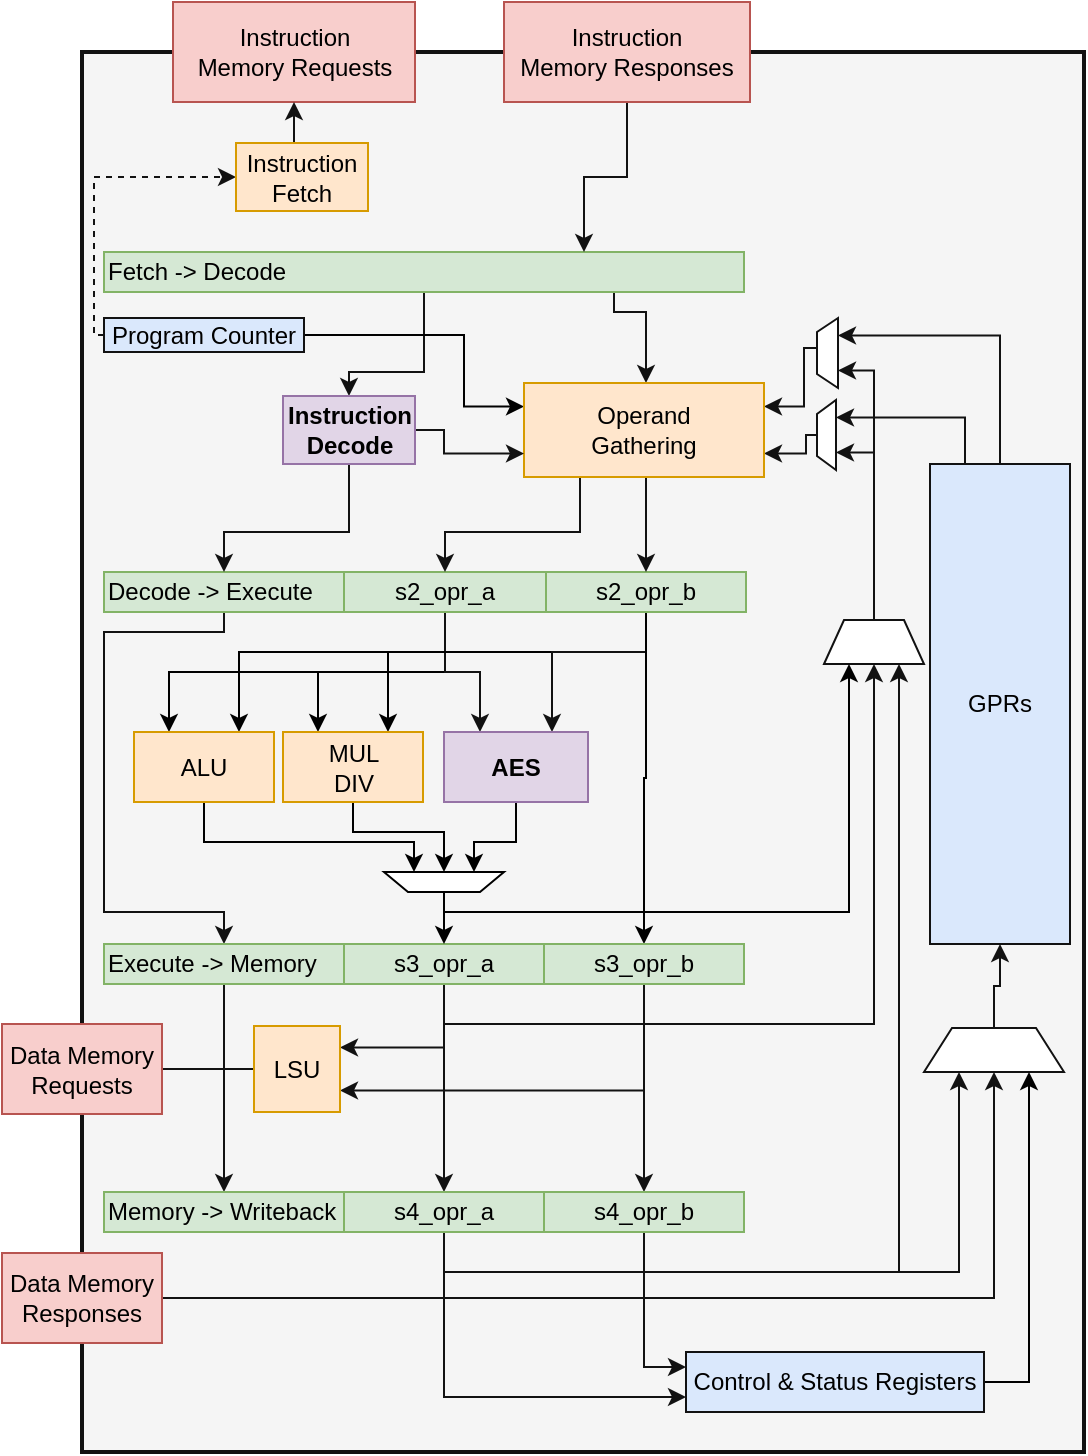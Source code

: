 <mxfile version="12.9.3" type="device"><diagram id="CZHQUkZ-xj0VN-0JZ2uL" name="Page-1"><mxGraphModel dx="981" dy="588" grid="1" gridSize="10" guides="1" tooltips="1" connect="1" arrows="1" fold="1" page="1" pageScale="1" pageWidth="1200" pageHeight="800" math="0" shadow="0"><root><mxCell id="0"/><mxCell id="1" parent="0"/><mxCell id="GCxj3VuQhJiGmiso9Ffn-92" value="" style="rounded=0;whiteSpace=wrap;html=1;strokeWidth=2;fillColor=#f5f5f5;align=left;strokeColor=#121212;fontColor=#333333;" parent="1" vertex="1"><mxGeometry x="129" y="60" width="501" height="700" as="geometry"/></mxCell><mxCell id="Piux-28Qpcoe-0dW6Mhu-33" style="edgeStyle=orthogonalEdgeStyle;rounded=0;orthogonalLoop=1;jettySize=auto;html=1;exitX=0.75;exitY=1;exitDx=0;exitDy=0;strokeColor=#121212;" parent="1" source="GCxj3VuQhJiGmiso9Ffn-1" target="Piux-28Qpcoe-0dW6Mhu-32" edge="1"><mxGeometry relative="1" as="geometry"><Array as="points"><mxPoint x="395" y="190"/><mxPoint x="411" y="190"/></Array></mxGeometry></mxCell><mxCell id="Piux-28Qpcoe-0dW6Mhu-42" style="edgeStyle=orthogonalEdgeStyle;rounded=0;orthogonalLoop=1;jettySize=auto;html=1;exitX=0.5;exitY=1;exitDx=0;exitDy=0;entryX=0.5;entryY=0;entryDx=0;entryDy=0;strokeColor=#121212;" parent="1" source="GCxj3VuQhJiGmiso9Ffn-1" target="Piux-28Qpcoe-0dW6Mhu-41" edge="1"><mxGeometry relative="1" as="geometry"><Array as="points"><mxPoint x="300" y="220"/><mxPoint x="263" y="220"/></Array></mxGeometry></mxCell><mxCell id="GCxj3VuQhJiGmiso9Ffn-1" value="Fetch -&amp;gt; Decode" style="rounded=0;whiteSpace=wrap;html=1;align=left;strokeColor=#82b366;fillColor=#d5e8d4;" parent="1" vertex="1"><mxGeometry x="140" y="160" width="320" height="20" as="geometry"/></mxCell><mxCell id="GCxj3VuQhJiGmiso9Ffn-59" style="edgeStyle=orthogonalEdgeStyle;rounded=0;orthogonalLoop=1;jettySize=auto;html=1;exitX=0.5;exitY=1;exitDx=0;exitDy=0;strokeColor=#121212;entryX=0.5;entryY=0;entryDx=0;entryDy=0;" parent="1" source="GCxj3VuQhJiGmiso9Ffn-2" target="GCxj3VuQhJiGmiso9Ffn-6" edge="1"><mxGeometry relative="1" as="geometry"><Array as="points"><mxPoint x="200" y="350"/><mxPoint x="140" y="350"/><mxPoint x="140" y="490"/><mxPoint x="200" y="490"/></Array></mxGeometry></mxCell><mxCell id="GCxj3VuQhJiGmiso9Ffn-2" value="Decode -&amp;gt; Execute" style="rounded=0;whiteSpace=wrap;html=1;align=left;strokeColor=#82b366;fillColor=#d5e8d4;" parent="1" vertex="1"><mxGeometry x="140" y="320" width="120" height="20" as="geometry"/></mxCell><mxCell id="YfznpI85A1KDoNZVapHy-4" style="edgeStyle=orthogonalEdgeStyle;rounded=0;orthogonalLoop=1;jettySize=auto;html=1;exitX=0.5;exitY=1;exitDx=0;exitDy=0;entryX=0.25;entryY=0;entryDx=0;entryDy=0;" parent="1" source="GCxj3VuQhJiGmiso9Ffn-3" target="Piux-28Qpcoe-0dW6Mhu-3" edge="1"><mxGeometry relative="1" as="geometry"/></mxCell><mxCell id="YfznpI85A1KDoNZVapHy-5" style="edgeStyle=orthogonalEdgeStyle;rounded=0;orthogonalLoop=1;jettySize=auto;html=1;exitX=0.5;exitY=1;exitDx=0;exitDy=0;entryX=0.25;entryY=0;entryDx=0;entryDy=0;" parent="1" source="GCxj3VuQhJiGmiso9Ffn-3" target="Piux-28Qpcoe-0dW6Mhu-7" edge="1"><mxGeometry relative="1" as="geometry"/></mxCell><mxCell id="YfznpI85A1KDoNZVapHy-6" style="edgeStyle=orthogonalEdgeStyle;rounded=0;orthogonalLoop=1;jettySize=auto;html=1;exitX=0.5;exitY=1;exitDx=0;exitDy=0;entryX=0.25;entryY=0;entryDx=0;entryDy=0;fillColor=#f8cecc;strokeColor=#121212;" parent="1" source="GCxj3VuQhJiGmiso9Ffn-3" target="Piux-28Qpcoe-0dW6Mhu-4" edge="1"><mxGeometry relative="1" as="geometry"/></mxCell><mxCell id="GCxj3VuQhJiGmiso9Ffn-3" value="s2_opr_a" style="rounded=0;whiteSpace=wrap;html=1;strokeColor=#82b366;fillColor=#d5e8d4;" parent="1" vertex="1"><mxGeometry x="260" y="320" width="101" height="20" as="geometry"/></mxCell><mxCell id="YfznpI85A1KDoNZVapHy-7" style="edgeStyle=orthogonalEdgeStyle;rounded=0;orthogonalLoop=1;jettySize=auto;html=1;exitX=0.5;exitY=1;exitDx=0;exitDy=0;entryX=0.75;entryY=0;entryDx=0;entryDy=0;" parent="1" source="GCxj3VuQhJiGmiso9Ffn-4" target="Piux-28Qpcoe-0dW6Mhu-3" edge="1"><mxGeometry relative="1" as="geometry"><Array as="points"><mxPoint x="411" y="360"/><mxPoint x="208" y="360"/></Array></mxGeometry></mxCell><mxCell id="YfznpI85A1KDoNZVapHy-8" style="edgeStyle=orthogonalEdgeStyle;rounded=0;orthogonalLoop=1;jettySize=auto;html=1;exitX=0.5;exitY=1;exitDx=0;exitDy=0;entryX=0.75;entryY=0;entryDx=0;entryDy=0;" parent="1" source="GCxj3VuQhJiGmiso9Ffn-4" target="Piux-28Qpcoe-0dW6Mhu-7" edge="1"><mxGeometry relative="1" as="geometry"><Array as="points"><mxPoint x="411" y="360"/><mxPoint x="282" y="360"/></Array></mxGeometry></mxCell><mxCell id="YfznpI85A1KDoNZVapHy-9" style="edgeStyle=orthogonalEdgeStyle;rounded=0;orthogonalLoop=1;jettySize=auto;html=1;exitX=0.5;exitY=1;exitDx=0;exitDy=0;entryX=0.75;entryY=0;entryDx=0;entryDy=0;fillColor=#f8cecc;strokeColor=#121212;" parent="1" source="GCxj3VuQhJiGmiso9Ffn-4" target="Piux-28Qpcoe-0dW6Mhu-4" edge="1"><mxGeometry relative="1" as="geometry"><Array as="points"><mxPoint x="411" y="360"/><mxPoint x="364" y="360"/></Array></mxGeometry></mxCell><mxCell id="YfznpI85A1KDoNZVapHy-21" style="edgeStyle=orthogonalEdgeStyle;rounded=0;orthogonalLoop=1;jettySize=auto;html=1;exitX=0.5;exitY=1;exitDx=0;exitDy=0;entryX=0.5;entryY=0;entryDx=0;entryDy=0;" parent="1" source="GCxj3VuQhJiGmiso9Ffn-4" target="GCxj3VuQhJiGmiso9Ffn-8" edge="1"><mxGeometry relative="1" as="geometry"><mxPoint x="425" y="470" as="targetPoint"/></mxGeometry></mxCell><mxCell id="GCxj3VuQhJiGmiso9Ffn-4" value="s2_opr_b" style="rounded=0;whiteSpace=wrap;html=1;strokeColor=#82b366;fillColor=#d5e8d4;" parent="1" vertex="1"><mxGeometry x="361" y="320" width="100" height="20" as="geometry"/></mxCell><mxCell id="GCxj3VuQhJiGmiso9Ffn-60" style="edgeStyle=orthogonalEdgeStyle;rounded=0;orthogonalLoop=1;jettySize=auto;html=1;exitX=0.5;exitY=1;exitDx=0;exitDy=0;entryX=0.5;entryY=0;entryDx=0;entryDy=0;strokeColor=#121212;" parent="1" source="GCxj3VuQhJiGmiso9Ffn-6" target="GCxj3VuQhJiGmiso9Ffn-10" edge="1"><mxGeometry relative="1" as="geometry"/></mxCell><mxCell id="GCxj3VuQhJiGmiso9Ffn-6" value="Execute -&amp;gt; Memory" style="rounded=0;whiteSpace=wrap;html=1;align=left;strokeColor=#82b366;fillColor=#d5e8d4;" parent="1" vertex="1"><mxGeometry x="140" y="506" width="120" height="20" as="geometry"/></mxCell><mxCell id="GCxj3VuQhJiGmiso9Ffn-32" style="edgeStyle=orthogonalEdgeStyle;rounded=0;orthogonalLoop=1;jettySize=auto;html=1;exitX=0.5;exitY=1;exitDx=0;exitDy=0;fillColor=#f8cecc;strokeColor=#121212;" parent="1" source="GCxj3VuQhJiGmiso9Ffn-7" target="GCxj3VuQhJiGmiso9Ffn-11" edge="1"><mxGeometry relative="1" as="geometry"/></mxCell><mxCell id="GCxj3VuQhJiGmiso9Ffn-49" style="edgeStyle=orthogonalEdgeStyle;rounded=0;orthogonalLoop=1;jettySize=auto;html=1;exitX=0.5;exitY=1;exitDx=0;exitDy=0;entryX=1;entryY=0.25;entryDx=0;entryDy=0;fillColor=#f8cecc;strokeColor=#121212;" parent="1" source="GCxj3VuQhJiGmiso9Ffn-7" target="GCxj3VuQhJiGmiso9Ffn-34" edge="1"><mxGeometry relative="1" as="geometry"/></mxCell><mxCell id="GCxj3VuQhJiGmiso9Ffn-72" style="edgeStyle=orthogonalEdgeStyle;rounded=0;orthogonalLoop=1;jettySize=auto;html=1;exitX=0.5;exitY=1;exitDx=0;exitDy=0;entryX=0.5;entryY=1;entryDx=0;entryDy=0;fillColor=#f8cecc;strokeColor=#121212;" parent="1" source="GCxj3VuQhJiGmiso9Ffn-7" target="GCxj3VuQhJiGmiso9Ffn-66" edge="1"><mxGeometry relative="1" as="geometry"/></mxCell><mxCell id="GCxj3VuQhJiGmiso9Ffn-7" value="s3_opr_a" style="rounded=0;whiteSpace=wrap;html=1;strokeColor=#82b366;fillColor=#d5e8d4;" parent="1" vertex="1"><mxGeometry x="260" y="506" width="100" height="20" as="geometry"/></mxCell><mxCell id="GCxj3VuQhJiGmiso9Ffn-33" style="edgeStyle=orthogonalEdgeStyle;rounded=0;orthogonalLoop=1;jettySize=auto;html=1;exitX=0.5;exitY=1;exitDx=0;exitDy=0;entryX=0.5;entryY=0;entryDx=0;entryDy=0;strokeColor=#121212;fillColor=#f8cecc;" parent="1" source="GCxj3VuQhJiGmiso9Ffn-8" target="GCxj3VuQhJiGmiso9Ffn-12" edge="1"><mxGeometry relative="1" as="geometry"/></mxCell><mxCell id="GCxj3VuQhJiGmiso9Ffn-50" style="edgeStyle=orthogonalEdgeStyle;rounded=0;orthogonalLoop=1;jettySize=auto;html=1;exitX=0.5;exitY=1;exitDx=0;exitDy=0;entryX=1;entryY=0.75;entryDx=0;entryDy=0;fillColor=#f8cecc;strokeColor=#121212;" parent="1" source="GCxj3VuQhJiGmiso9Ffn-8" target="GCxj3VuQhJiGmiso9Ffn-34" edge="1"><mxGeometry relative="1" as="geometry"/></mxCell><mxCell id="GCxj3VuQhJiGmiso9Ffn-8" value="s3_opr_b" style="rounded=0;whiteSpace=wrap;html=1;strokeColor=#82b366;fillColor=#d5e8d4;" parent="1" vertex="1"><mxGeometry x="360" y="506" width="100" height="20" as="geometry"/></mxCell><mxCell id="GCxj3VuQhJiGmiso9Ffn-10" value="Memory -&amp;gt; Writeback" style="rounded=0;whiteSpace=wrap;html=1;align=left;strokeColor=#82b366;fillColor=#d5e8d4;" parent="1" vertex="1"><mxGeometry x="140" y="630" width="120" height="20" as="geometry"/></mxCell><mxCell id="GCxj3VuQhJiGmiso9Ffn-71" style="edgeStyle=orthogonalEdgeStyle;rounded=0;orthogonalLoop=1;jettySize=auto;html=1;exitX=0.5;exitY=1;exitDx=0;exitDy=0;entryX=0.75;entryY=1;entryDx=0;entryDy=0;fillColor=#f8cecc;strokeColor=#121212;" parent="1" source="GCxj3VuQhJiGmiso9Ffn-11" target="GCxj3VuQhJiGmiso9Ffn-66" edge="1"><mxGeometry relative="1" as="geometry"/></mxCell><mxCell id="GCxj3VuQhJiGmiso9Ffn-87" style="edgeStyle=orthogonalEdgeStyle;rounded=0;orthogonalLoop=1;jettySize=auto;html=1;exitX=0.5;exitY=1;exitDx=0;exitDy=0;entryX=0.25;entryY=1;entryDx=0;entryDy=0;fillColor=#f8cecc;strokeColor=#121212;" parent="1" source="GCxj3VuQhJiGmiso9Ffn-11" target="GCxj3VuQhJiGmiso9Ffn-85" edge="1"><mxGeometry relative="1" as="geometry"><mxPoint x="576.25" y="640" as="targetPoint"/></mxGeometry></mxCell><mxCell id="Piux-28Qpcoe-0dW6Mhu-52" style="edgeStyle=orthogonalEdgeStyle;rounded=0;orthogonalLoop=1;jettySize=auto;html=1;exitX=0.5;exitY=1;exitDx=0;exitDy=0;entryX=0;entryY=0.75;entryDx=0;entryDy=0;strokeColor=#121212;" parent="1" source="GCxj3VuQhJiGmiso9Ffn-11" target="Piux-28Qpcoe-0dW6Mhu-50" edge="1"><mxGeometry relative="1" as="geometry"/></mxCell><mxCell id="GCxj3VuQhJiGmiso9Ffn-11" value="s4_opr_a" style="rounded=0;whiteSpace=wrap;html=1;strokeColor=#82b366;fillColor=#d5e8d4;" parent="1" vertex="1"><mxGeometry x="260" y="630" width="100" height="20" as="geometry"/></mxCell><mxCell id="Piux-28Qpcoe-0dW6Mhu-51" style="edgeStyle=orthogonalEdgeStyle;rounded=0;orthogonalLoop=1;jettySize=auto;html=1;exitX=0.5;exitY=1;exitDx=0;exitDy=0;entryX=0;entryY=0.25;entryDx=0;entryDy=0;strokeColor=#121212;" parent="1" source="GCxj3VuQhJiGmiso9Ffn-12" target="Piux-28Qpcoe-0dW6Mhu-50" edge="1"><mxGeometry relative="1" as="geometry"/></mxCell><mxCell id="GCxj3VuQhJiGmiso9Ffn-12" value="s4_opr_b" style="rounded=0;whiteSpace=wrap;html=1;strokeColor=#82b366;fillColor=#d5e8d4;" parent="1" vertex="1"><mxGeometry x="360" y="630" width="100" height="20" as="geometry"/></mxCell><mxCell id="GCxj3VuQhJiGmiso9Ffn-75" style="edgeStyle=orthogonalEdgeStyle;rounded=0;orthogonalLoop=1;jettySize=auto;html=1;exitX=0.25;exitY=0;exitDx=0;exitDy=0;entryX=0.75;entryY=1;entryDx=0;entryDy=0;fillColor=#f8cecc;strokeColor=#121212;" parent="1" source="GCxj3VuQhJiGmiso9Ffn-19" target="GCxj3VuQhJiGmiso9Ffn-68" edge="1"><mxGeometry relative="1" as="geometry"/></mxCell><mxCell id="GCxj3VuQhJiGmiso9Ffn-76" style="edgeStyle=orthogonalEdgeStyle;rounded=0;orthogonalLoop=1;jettySize=auto;html=1;exitX=0.5;exitY=0;exitDx=0;exitDy=0;entryX=0.75;entryY=1;entryDx=0;entryDy=0;fillColor=#f8cecc;strokeColor=#121212;" parent="1" source="GCxj3VuQhJiGmiso9Ffn-19" target="GCxj3VuQhJiGmiso9Ffn-69" edge="1"><mxGeometry relative="1" as="geometry"/></mxCell><mxCell id="GCxj3VuQhJiGmiso9Ffn-19" value="GPRs" style="rounded=0;whiteSpace=wrap;html=1;align=center;fillColor=#dae8fc;strokeColor=#121212;" parent="1" vertex="1"><mxGeometry x="553.0" y="266" width="70" height="240" as="geometry"/></mxCell><mxCell id="GCxj3VuQhJiGmiso9Ffn-51" style="edgeStyle=orthogonalEdgeStyle;rounded=0;orthogonalLoop=1;jettySize=auto;html=1;entryX=1;entryY=0.5;entryDx=0;entryDy=0;fillColor=#f8cecc;strokeColor=#121212;" parent="1" source="GCxj3VuQhJiGmiso9Ffn-34" edge="1"><mxGeometry relative="1" as="geometry"><mxPoint x="160" y="568.5" as="targetPoint"/></mxGeometry></mxCell><mxCell id="GCxj3VuQhJiGmiso9Ffn-34" value="LSU" style="whiteSpace=wrap;html=1;aspect=fixed;align=center;strokeColor=#d79b00;fillColor=#ffe6cc;" parent="1" vertex="1"><mxGeometry x="215" y="547" width="43" height="43" as="geometry"/></mxCell><mxCell id="GCxj3VuQhJiGmiso9Ffn-52" value="Data Memory&lt;br&gt;Requests" style="rounded=0;whiteSpace=wrap;html=1;align=center;strokeColor=#b85450;fillColor=#f8cecc;" parent="1" vertex="1"><mxGeometry x="89" y="546" width="80" height="45" as="geometry"/></mxCell><mxCell id="eDpzbojS35w9JVS2Q2YY-2" style="edgeStyle=orthogonalEdgeStyle;rounded=0;orthogonalLoop=1;jettySize=auto;html=1;exitX=0.5;exitY=0;exitDx=0;exitDy=0;entryX=0.25;entryY=1;entryDx=0;entryDy=0;strokeColor=#121212;" parent="1" source="GCxj3VuQhJiGmiso9Ffn-66" target="GCxj3VuQhJiGmiso9Ffn-68" edge="1"><mxGeometry relative="1" as="geometry"><Array as="points"><mxPoint x="525" y="260"/></Array></mxGeometry></mxCell><mxCell id="eDpzbojS35w9JVS2Q2YY-3" style="edgeStyle=orthogonalEdgeStyle;rounded=0;orthogonalLoop=1;jettySize=auto;html=1;exitX=0.5;exitY=0;exitDx=0;exitDy=0;entryX=0.25;entryY=1;entryDx=0;entryDy=0;strokeColor=#121212;" parent="1" source="GCxj3VuQhJiGmiso9Ffn-66" target="GCxj3VuQhJiGmiso9Ffn-69" edge="1"><mxGeometry relative="1" as="geometry"><Array as="points"><mxPoint x="525" y="219"/></Array></mxGeometry></mxCell><mxCell id="GCxj3VuQhJiGmiso9Ffn-66" value="" style="shape=trapezoid;perimeter=trapezoidPerimeter;whiteSpace=wrap;html=1;align=center;strokeColor=#121212;" parent="1" vertex="1"><mxGeometry x="500" y="344" width="50" height="22" as="geometry"/></mxCell><mxCell id="Piux-28Qpcoe-0dW6Mhu-36" style="edgeStyle=orthogonalEdgeStyle;rounded=0;orthogonalLoop=1;jettySize=auto;html=1;exitX=0.5;exitY=0;exitDx=0;exitDy=0;entryX=1;entryY=0.75;entryDx=0;entryDy=0;fillColor=#f8cecc;strokeColor=#121212;" parent="1" source="GCxj3VuQhJiGmiso9Ffn-68" target="Piux-28Qpcoe-0dW6Mhu-32" edge="1"><mxGeometry relative="1" as="geometry"><Array as="points"><mxPoint x="491" y="252"/><mxPoint x="491" y="261"/></Array></mxGeometry></mxCell><mxCell id="GCxj3VuQhJiGmiso9Ffn-68" value="" style="shape=trapezoid;perimeter=trapezoidPerimeter;whiteSpace=wrap;html=1;align=center;rotation=-90;strokeColor=#121212;" parent="1" vertex="1"><mxGeometry x="483.75" y="246.75" width="35" height="9.5" as="geometry"/></mxCell><mxCell id="Piux-28Qpcoe-0dW6Mhu-35" style="edgeStyle=orthogonalEdgeStyle;rounded=0;orthogonalLoop=1;jettySize=auto;html=1;exitX=0.5;exitY=0;exitDx=0;exitDy=0;entryX=1;entryY=0.25;entryDx=0;entryDy=0;fillColor=#f8cecc;strokeColor=#121212;" parent="1" source="GCxj3VuQhJiGmiso9Ffn-69" target="Piux-28Qpcoe-0dW6Mhu-32" edge="1"><mxGeometry relative="1" as="geometry"><Array as="points"><mxPoint x="506" y="208"/><mxPoint x="490" y="208"/><mxPoint x="490" y="219"/></Array></mxGeometry></mxCell><mxCell id="GCxj3VuQhJiGmiso9Ffn-69" value="" style="shape=trapezoid;perimeter=trapezoidPerimeter;whiteSpace=wrap;html=1;align=center;rotation=-90;strokeColor=#121212;" parent="1" vertex="1"><mxGeometry x="484.25" y="205.25" width="35" height="10.5" as="geometry"/></mxCell><mxCell id="GCxj3VuQhJiGmiso9Ffn-88" style="edgeStyle=orthogonalEdgeStyle;rounded=0;orthogonalLoop=1;jettySize=auto;html=1;exitX=1;exitY=0.5;exitDx=0;exitDy=0;fillColor=#f8cecc;strokeColor=#121212;entryX=0.5;entryY=1;entryDx=0;entryDy=0;" parent="1" source="GCxj3VuQhJiGmiso9Ffn-84" target="GCxj3VuQhJiGmiso9Ffn-85" edge="1"><mxGeometry relative="1" as="geometry"><mxPoint x="585" y="640" as="targetPoint"/></mxGeometry></mxCell><mxCell id="GCxj3VuQhJiGmiso9Ffn-84" value="Data Memory&lt;br&gt;Responses" style="rounded=0;whiteSpace=wrap;html=1;align=center;strokeColor=#b85450;fillColor=#f8cecc;" parent="1" vertex="1"><mxGeometry x="89" y="660.5" width="80" height="45" as="geometry"/></mxCell><mxCell id="GCxj3VuQhJiGmiso9Ffn-86" style="edgeStyle=orthogonalEdgeStyle;rounded=0;orthogonalLoop=1;jettySize=auto;html=1;exitX=0.5;exitY=0;exitDx=0;exitDy=0;entryX=0.5;entryY=1;entryDx=0;entryDy=0;fillColor=#f8cecc;strokeColor=#121212;" parent="1" source="GCxj3VuQhJiGmiso9Ffn-85" target="GCxj3VuQhJiGmiso9Ffn-19" edge="1"><mxGeometry relative="1" as="geometry"/></mxCell><mxCell id="GCxj3VuQhJiGmiso9Ffn-85" value="" style="shape=trapezoid;perimeter=trapezoidPerimeter;whiteSpace=wrap;html=1;align=center;rotation=0;strokeColor=#121212;" parent="1" vertex="1"><mxGeometry x="550" y="548" width="70" height="22" as="geometry"/></mxCell><mxCell id="Piux-28Qpcoe-0dW6Mhu-49" style="edgeStyle=orthogonalEdgeStyle;rounded=0;orthogonalLoop=1;jettySize=auto;html=1;exitX=0;exitY=0.5;exitDx=0;exitDy=0;entryX=0;entryY=0.5;entryDx=0;entryDy=0;dashed=1;strokeColor=#121212;" parent="1" source="Piux-28Qpcoe-0dW6Mhu-2" target="Piux-28Qpcoe-0dW6Mhu-45" edge="1"><mxGeometry relative="1" as="geometry"><Array as="points"><mxPoint x="135" y="202"/><mxPoint x="135" y="123"/></Array></mxGeometry></mxCell><mxCell id="WF6BkKz8lpOaiYUvejHZ-6" style="edgeStyle=orthogonalEdgeStyle;rounded=0;orthogonalLoop=1;jettySize=auto;html=1;exitX=1;exitY=0.5;exitDx=0;exitDy=0;entryX=0;entryY=0.25;entryDx=0;entryDy=0;" parent="1" source="Piux-28Qpcoe-0dW6Mhu-2" target="Piux-28Qpcoe-0dW6Mhu-32" edge="1"><mxGeometry relative="1" as="geometry"><Array as="points"><mxPoint x="320" y="202"/><mxPoint x="320" y="237"/></Array></mxGeometry></mxCell><mxCell id="Piux-28Qpcoe-0dW6Mhu-2" value="Program Counter" style="rounded=0;whiteSpace=wrap;html=1;fillColor=#dae8fc;strokeColor=#121212;" parent="1" vertex="1"><mxGeometry x="140" y="193" width="100" height="17" as="geometry"/></mxCell><mxCell id="YfznpI85A1KDoNZVapHy-15" style="edgeStyle=orthogonalEdgeStyle;rounded=0;orthogonalLoop=1;jettySize=auto;html=1;exitX=0.5;exitY=1;exitDx=0;exitDy=0;entryX=0.75;entryY=1;entryDx=0;entryDy=0;" parent="1" source="Piux-28Qpcoe-0dW6Mhu-3" target="YfznpI85A1KDoNZVapHy-13" edge="1"><mxGeometry relative="1" as="geometry"><Array as="points"><mxPoint x="190" y="455"/><mxPoint x="295" y="455"/></Array></mxGeometry></mxCell><mxCell id="Piux-28Qpcoe-0dW6Mhu-3" value="ALU" style="rounded=0;whiteSpace=wrap;html=1;strokeColor=#d79b00;fillColor=#ffe6cc;" parent="1" vertex="1"><mxGeometry x="155" y="400" width="70" height="35" as="geometry"/></mxCell><mxCell id="X82EPCpcbvfnft0zSIEk-1" style="edgeStyle=orthogonalEdgeStyle;rounded=0;orthogonalLoop=1;jettySize=auto;html=1;exitX=0.5;exitY=1;exitDx=0;exitDy=0;entryX=0.25;entryY=1;entryDx=0;entryDy=0;" edge="1" parent="1" source="Piux-28Qpcoe-0dW6Mhu-4" target="YfznpI85A1KDoNZVapHy-13"><mxGeometry relative="1" as="geometry"/></mxCell><mxCell id="Piux-28Qpcoe-0dW6Mhu-4" value="AES" style="rounded=0;whiteSpace=wrap;html=1;fillColor=#e1d5e7;strokeColor=#9673a6;fontStyle=1" parent="1" vertex="1"><mxGeometry x="310" y="400" width="72" height="35" as="geometry"/></mxCell><mxCell id="YfznpI85A1KDoNZVapHy-17" style="edgeStyle=orthogonalEdgeStyle;rounded=0;orthogonalLoop=1;jettySize=auto;html=1;exitX=0.5;exitY=1;exitDx=0;exitDy=0;entryX=0.5;entryY=1;entryDx=0;entryDy=0;" parent="1" source="Piux-28Qpcoe-0dW6Mhu-7" target="YfznpI85A1KDoNZVapHy-13" edge="1"><mxGeometry relative="1" as="geometry"><Array as="points"><mxPoint x="265" y="450"/><mxPoint x="310" y="450"/></Array></mxGeometry></mxCell><mxCell id="Piux-28Qpcoe-0dW6Mhu-7" value="MUL&lt;br&gt;DIV" style="rounded=0;whiteSpace=wrap;html=1;strokeColor=#d79b00;fillColor=#ffe6cc;" parent="1" vertex="1"><mxGeometry x="229.5" y="400" width="70" height="35" as="geometry"/></mxCell><mxCell id="Piux-28Qpcoe-0dW6Mhu-25" style="edgeStyle=orthogonalEdgeStyle;rounded=0;orthogonalLoop=1;jettySize=auto;html=1;exitX=0.5;exitY=1;exitDx=0;exitDy=0;entryX=0.75;entryY=0;entryDx=0;entryDy=0;strokeColor=#121212;" parent="1" source="Piux-28Qpcoe-0dW6Mhu-24" target="GCxj3VuQhJiGmiso9Ffn-1" edge="1"><mxGeometry relative="1" as="geometry"><mxPoint x="318.667" y="120.333" as="sourcePoint"/></mxGeometry></mxCell><mxCell id="Piux-28Qpcoe-0dW6Mhu-24" value="Instruction&lt;br&gt;Memory Responses" style="rounded=0;whiteSpace=wrap;html=1;strokeColor=#b85450;fillColor=#f8cecc;" parent="1" vertex="1"><mxGeometry x="340" y="35" width="123" height="50" as="geometry"/></mxCell><mxCell id="Piux-28Qpcoe-0dW6Mhu-29" value="Instruction&lt;br&gt;Memory Requests" style="rounded=0;whiteSpace=wrap;html=1;strokeColor=#b85450;fillColor=#f8cecc;" parent="1" vertex="1"><mxGeometry x="174.5" y="35" width="121" height="50" as="geometry"/></mxCell><mxCell id="Piux-28Qpcoe-0dW6Mhu-38" style="edgeStyle=orthogonalEdgeStyle;rounded=0;orthogonalLoop=1;jettySize=auto;html=1;exitX=0.5;exitY=1;exitDx=0;exitDy=0;entryX=0.5;entryY=0;entryDx=0;entryDy=0;fillColor=#f8cecc;strokeColor=#121212;" parent="1" source="Piux-28Qpcoe-0dW6Mhu-32" target="GCxj3VuQhJiGmiso9Ffn-4" edge="1"><mxGeometry relative="1" as="geometry"><Array as="points"><mxPoint x="411" y="254"/></Array></mxGeometry></mxCell><mxCell id="Piux-28Qpcoe-0dW6Mhu-39" style="edgeStyle=orthogonalEdgeStyle;rounded=0;orthogonalLoop=1;jettySize=auto;html=1;exitX=0.25;exitY=1;exitDx=0;exitDy=0;entryX=0.5;entryY=0;entryDx=0;entryDy=0;fillColor=#f8cecc;strokeColor=#121212;" parent="1" source="Piux-28Qpcoe-0dW6Mhu-32" target="GCxj3VuQhJiGmiso9Ffn-3" edge="1"><mxGeometry relative="1" as="geometry"><Array as="points"><mxPoint x="378" y="300"/><mxPoint x="311" y="300"/></Array></mxGeometry></mxCell><mxCell id="Piux-28Qpcoe-0dW6Mhu-32" value="Operand&lt;br&gt;Gathering" style="rounded=0;whiteSpace=wrap;html=1;strokeColor=#d79b00;fillColor=#ffe6cc;" parent="1" vertex="1"><mxGeometry x="350" y="225.5" width="120" height="47" as="geometry"/></mxCell><mxCell id="Piux-28Qpcoe-0dW6Mhu-43" style="edgeStyle=orthogonalEdgeStyle;rounded=0;orthogonalLoop=1;jettySize=auto;html=1;exitX=1;exitY=0.5;exitDx=0;exitDy=0;entryX=0;entryY=0.75;entryDx=0;entryDy=0;strokeColor=#121212;" parent="1" source="Piux-28Qpcoe-0dW6Mhu-41" target="Piux-28Qpcoe-0dW6Mhu-32" edge="1"><mxGeometry relative="1" as="geometry"><Array as="points"><mxPoint x="310" y="249"/><mxPoint x="310" y="261"/></Array></mxGeometry></mxCell><mxCell id="Piux-28Qpcoe-0dW6Mhu-44" style="edgeStyle=orthogonalEdgeStyle;rounded=0;orthogonalLoop=1;jettySize=auto;html=1;exitX=0.5;exitY=1;exitDx=0;exitDy=0;entryX=0.5;entryY=0;entryDx=0;entryDy=0;strokeColor=#121212;" parent="1" source="Piux-28Qpcoe-0dW6Mhu-41" target="GCxj3VuQhJiGmiso9Ffn-2" edge="1"><mxGeometry relative="1" as="geometry"><Array as="points"><mxPoint x="263" y="300"/><mxPoint x="200" y="300"/></Array></mxGeometry></mxCell><mxCell id="Piux-28Qpcoe-0dW6Mhu-41" value="&lt;div&gt;Instruction&lt;/div&gt;&lt;div&gt;Decode&lt;br&gt;&lt;/div&gt;" style="rounded=0;whiteSpace=wrap;html=1;strokeColor=#9673a6;fillColor=#e1d5e7;fontStyle=1" parent="1" vertex="1"><mxGeometry x="229.5" y="232" width="66" height="34" as="geometry"/></mxCell><mxCell id="Piux-28Qpcoe-0dW6Mhu-46" style="edgeStyle=orthogonalEdgeStyle;rounded=0;orthogonalLoop=1;jettySize=auto;html=1;exitX=0.5;exitY=0;exitDx=0;exitDy=0;entryX=0.5;entryY=1;entryDx=0;entryDy=0;strokeColor=#121212;" parent="1" source="Piux-28Qpcoe-0dW6Mhu-45" target="Piux-28Qpcoe-0dW6Mhu-29" edge="1"><mxGeometry relative="1" as="geometry"/></mxCell><mxCell id="Piux-28Qpcoe-0dW6Mhu-45" value="Instruction Fetch" style="rounded=0;whiteSpace=wrap;html=1;strokeColor=#d79b00;fillColor=#ffe6cc;" parent="1" vertex="1"><mxGeometry x="206" y="105.5" width="66" height="34" as="geometry"/></mxCell><mxCell id="WF6BkKz8lpOaiYUvejHZ-2" style="edgeStyle=orthogonalEdgeStyle;rounded=0;orthogonalLoop=1;jettySize=auto;html=1;exitX=1;exitY=0.5;exitDx=0;exitDy=0;entryX=0.75;entryY=1;entryDx=0;entryDy=0;" parent="1" source="Piux-28Qpcoe-0dW6Mhu-50" target="GCxj3VuQhJiGmiso9Ffn-85" edge="1"><mxGeometry relative="1" as="geometry"/></mxCell><mxCell id="Piux-28Qpcoe-0dW6Mhu-50" value="Control &amp;amp; Status Registers" style="rounded=0;whiteSpace=wrap;html=1;fillColor=#dae8fc;strokeColor=#121212;" parent="1" vertex="1"><mxGeometry x="431" y="710" width="149" height="30" as="geometry"/></mxCell><mxCell id="YfznpI85A1KDoNZVapHy-14" style="edgeStyle=orthogonalEdgeStyle;rounded=0;orthogonalLoop=1;jettySize=auto;html=1;exitX=0.5;exitY=0;exitDx=0;exitDy=0;entryX=0.5;entryY=0;entryDx=0;entryDy=0;" parent="1" source="YfznpI85A1KDoNZVapHy-13" target="GCxj3VuQhJiGmiso9Ffn-7" edge="1"><mxGeometry relative="1" as="geometry"/></mxCell><mxCell id="YfznpI85A1KDoNZVapHy-19" style="edgeStyle=orthogonalEdgeStyle;rounded=0;orthogonalLoop=1;jettySize=auto;html=1;exitX=0.5;exitY=0;exitDx=0;exitDy=0;entryX=0.25;entryY=1;entryDx=0;entryDy=0;" parent="1" source="YfznpI85A1KDoNZVapHy-13" target="GCxj3VuQhJiGmiso9Ffn-66" edge="1"><mxGeometry relative="1" as="geometry"><Array as="points"><mxPoint x="310" y="490"/><mxPoint x="513" y="490"/></Array></mxGeometry></mxCell><mxCell id="YfznpI85A1KDoNZVapHy-13" value="" style="shape=trapezoid;perimeter=trapezoidPerimeter;whiteSpace=wrap;html=1;rotation=-180;" parent="1" vertex="1"><mxGeometry x="280" y="470" width="60" height="10" as="geometry"/></mxCell></root></mxGraphModel></diagram></mxfile>